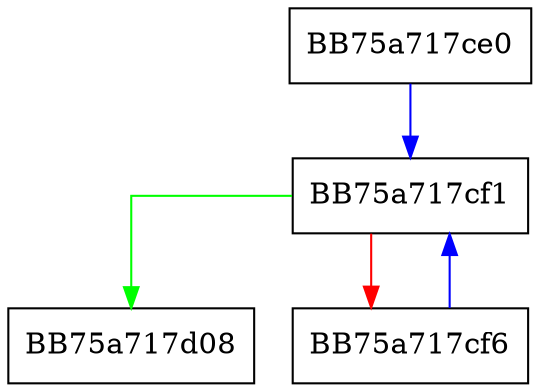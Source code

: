 digraph deinit {
  node [shape="box"];
  graph [splines=ortho];
  BB75a717ce0 -> BB75a717cf1 [color="blue"];
  BB75a717cf1 -> BB75a717d08 [color="green"];
  BB75a717cf1 -> BB75a717cf6 [color="red"];
  BB75a717cf6 -> BB75a717cf1 [color="blue"];
}